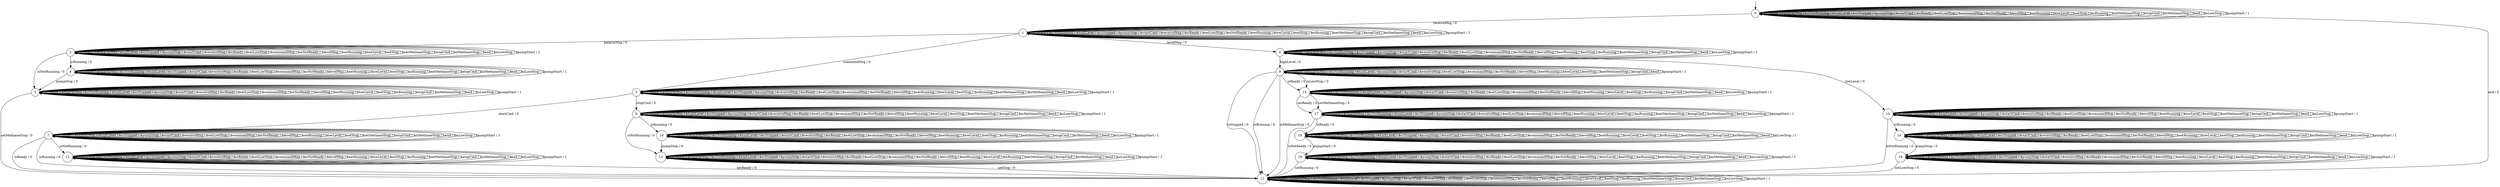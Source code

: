 digraph g {

	s0 [shape="circle" label="0"];
	s1 [shape="circle" label="1"];
	s2 [shape="circle" label="2"];
	s3 [shape="circle" label="3"];
	s4 [shape="circle" label="4"];
	s5 [shape="circle" label="5"];
	s6 [shape="circle" label="6"];
	s7 [shape="circle" label="7"];
	s8 [shape="circle" label="8"];
	s9 [shape="circle" label="9"];
	s10 [shape="circle" label="10"];
	s11 [shape="circle" label="11"];
	s12 [shape="circle" label="12"];
	s13 [shape="circle" label="13"];
	s14 [shape="circle" label="14"];
	s15 [shape="circle" label="15"];
	s16 [shape="circle" label="16"];
	s17 [shape="circle" label="17"];
	s18 [shape="circle" label="18"];
	s19 [shape="circle" label="19"];
	s20 [shape="circle" label="20"];
	s0 -> s0 [label="setReady / 1"];
	s0 -> s0 [label="palarmMsg / 1"];
	s0 -> s0 [label="isNotRunning / 1"];
	s0 -> s0 [label="highLevel / 1"];
	s0 -> s0 [label="isStopped / 1"];
	s0 -> s0 [label="pumpStop / 1"];
	s0 -> s0 [label="startCmd / 1"];
	s0 -> s1 [label="receiveMsg / 0"];
	s0 -> s0 [label="isReady / 1"];
	s0 -> s0 [label="setLowStop / 1"];
	s0 -> s0 [label="commandMsg / 1"];
	s0 -> s0 [label="isNotReady / 1"];
	s0 -> s0 [label="levelMsg / 1"];
	s0 -> s0 [label="setRunning / 1"];
	s0 -> s0 [label="lowLevel / 1"];
	s0 -> s0 [label="setStop / 1"];
	s0 -> s0 [label="isRunning / 1"];
	s0 -> s0 [label="setMethaneStop / 1"];
	s0 -> s0 [label="stopCmd / 1"];
	s0 -> s0 [label="isMethaneStop / 1"];
	s0 -> s0 [label="end / 1"];
	s0 -> s0 [label="isLowStop / 1"];
	s0 -> s0 [label="pumpStart / 1"];
	s1 -> s1 [label="setReady / 1"];
	s1 -> s2 [label="palarmMsg / 0"];
	s1 -> s1 [label="isNotRunning / 1"];
	s1 -> s1 [label="highLevel / 1"];
	s1 -> s1 [label="isStopped / 1"];
	s1 -> s1 [label="pumpStop / 1"];
	s1 -> s1 [label="startCmd / 1"];
	s1 -> s1 [label="receiveMsg / 1"];
	s1 -> s1 [label="isReady / 1"];
	s1 -> s1 [label="setLowStop / 1"];
	s1 -> s3 [label="commandMsg / 0"];
	s1 -> s1 [label="isNotReady / 1"];
	s1 -> s4 [label="levelMsg / 0"];
	s1 -> s1 [label="setRunning / 1"];
	s1 -> s1 [label="lowLevel / 1"];
	s1 -> s1 [label="setStop / 1"];
	s1 -> s1 [label="isRunning / 1"];
	s1 -> s1 [label="setMethaneStop / 1"];
	s1 -> s1 [label="stopCmd / 1"];
	s1 -> s1 [label="isMethaneStop / 1"];
	s1 -> s1 [label="end / 1"];
	s1 -> s1 [label="isLowStop / 1"];
	s1 -> s1 [label="pumpStart / 1"];
	s2 -> s2 [label="setReady / 1"];
	s2 -> s2 [label="palarmMsg / 1"];
	s2 -> s5 [label="isNotRunning / 0"];
	s2 -> s2 [label="highLevel / 1"];
	s2 -> s2 [label="isStopped / 1"];
	s2 -> s2 [label="pumpStop / 1"];
	s2 -> s2 [label="startCmd / 1"];
	s2 -> s2 [label="receiveMsg / 1"];
	s2 -> s2 [label="isReady / 1"];
	s2 -> s2 [label="setLowStop / 1"];
	s2 -> s2 [label="commandMsg / 1"];
	s2 -> s2 [label="isNotReady / 1"];
	s2 -> s2 [label="levelMsg / 1"];
	s2 -> s2 [label="setRunning / 1"];
	s2 -> s2 [label="lowLevel / 1"];
	s2 -> s2 [label="setStop / 1"];
	s2 -> s6 [label="isRunning / 0"];
	s2 -> s2 [label="setMethaneStop / 1"];
	s2 -> s2 [label="stopCmd / 1"];
	s2 -> s2 [label="isMethaneStop / 1"];
	s2 -> s2 [label="end / 1"];
	s2 -> s2 [label="isLowStop / 1"];
	s2 -> s2 [label="pumpStart / 1"];
	s3 -> s3 [label="setReady / 1"];
	s3 -> s3 [label="palarmMsg / 1"];
	s3 -> s3 [label="isNotRunning / 1"];
	s3 -> s3 [label="highLevel / 1"];
	s3 -> s3 [label="isStopped / 1"];
	s3 -> s3 [label="pumpStop / 1"];
	s3 -> s7 [label="startCmd / 0"];
	s3 -> s3 [label="receiveMsg / 1"];
	s3 -> s3 [label="isReady / 1"];
	s3 -> s3 [label="setLowStop / 1"];
	s3 -> s3 [label="commandMsg / 1"];
	s3 -> s3 [label="isNotReady / 1"];
	s3 -> s3 [label="levelMsg / 1"];
	s3 -> s3 [label="setRunning / 1"];
	s3 -> s3 [label="lowLevel / 1"];
	s3 -> s3 [label="setStop / 1"];
	s3 -> s3 [label="isRunning / 1"];
	s3 -> s3 [label="setMethaneStop / 1"];
	s3 -> s8 [label="stopCmd / 0"];
	s3 -> s3 [label="isMethaneStop / 1"];
	s3 -> s3 [label="end / 1"];
	s3 -> s3 [label="isLowStop / 1"];
	s3 -> s3 [label="pumpStart / 1"];
	s4 -> s4 [label="setReady / 1"];
	s4 -> s4 [label="palarmMsg / 1"];
	s4 -> s4 [label="isNotRunning / 1"];
	s4 -> s9 [label="highLevel / 0"];
	s4 -> s4 [label="isStopped / 1"];
	s4 -> s4 [label="pumpStop / 1"];
	s4 -> s4 [label="startCmd / 1"];
	s4 -> s4 [label="receiveMsg / 1"];
	s4 -> s4 [label="isReady / 1"];
	s4 -> s4 [label="setLowStop / 1"];
	s4 -> s4 [label="commandMsg / 1"];
	s4 -> s4 [label="isNotReady / 1"];
	s4 -> s4 [label="levelMsg / 1"];
	s4 -> s4 [label="setRunning / 1"];
	s4 -> s10 [label="lowLevel / 0"];
	s4 -> s4 [label="setStop / 1"];
	s4 -> s4 [label="isRunning / 1"];
	s4 -> s4 [label="setMethaneStop / 1"];
	s4 -> s4 [label="stopCmd / 1"];
	s4 -> s4 [label="isMethaneStop / 1"];
	s4 -> s4 [label="end / 1"];
	s4 -> s4 [label="isLowStop / 1"];
	s4 -> s4 [label="pumpStart / 1"];
	s5 -> s5 [label="setReady / 1"];
	s5 -> s5 [label="palarmMsg / 1"];
	s5 -> s5 [label="isNotRunning / 1"];
	s5 -> s5 [label="highLevel / 1"];
	s5 -> s5 [label="isStopped / 1"];
	s5 -> s5 [label="pumpStop / 1"];
	s5 -> s5 [label="startCmd / 1"];
	s5 -> s5 [label="receiveMsg / 1"];
	s5 -> s5 [label="isReady / 1"];
	s5 -> s5 [label="setLowStop / 1"];
	s5 -> s5 [label="commandMsg / 1"];
	s5 -> s5 [label="isNotReady / 1"];
	s5 -> s5 [label="levelMsg / 1"];
	s5 -> s5 [label="setRunning / 1"];
	s5 -> s5 [label="lowLevel / 1"];
	s5 -> s5 [label="setStop / 1"];
	s5 -> s5 [label="isRunning / 1"];
	s5 -> s11 [label="setMethaneStop / 0"];
	s5 -> s5 [label="stopCmd / 1"];
	s5 -> s5 [label="isMethaneStop / 1"];
	s5 -> s5 [label="end / 1"];
	s5 -> s5 [label="isLowStop / 1"];
	s5 -> s5 [label="pumpStart / 1"];
	s6 -> s6 [label="setReady / 1"];
	s6 -> s6 [label="palarmMsg / 1"];
	s6 -> s6 [label="isNotRunning / 1"];
	s6 -> s6 [label="highLevel / 1"];
	s6 -> s6 [label="isStopped / 1"];
	s6 -> s5 [label="pumpStop / 0"];
	s6 -> s6 [label="startCmd / 1"];
	s6 -> s6 [label="receiveMsg / 1"];
	s6 -> s6 [label="isReady / 1"];
	s6 -> s6 [label="setLowStop / 1"];
	s6 -> s6 [label="commandMsg / 1"];
	s6 -> s6 [label="isNotReady / 1"];
	s6 -> s6 [label="levelMsg / 1"];
	s6 -> s6 [label="setRunning / 1"];
	s6 -> s6 [label="lowLevel / 1"];
	s6 -> s6 [label="setStop / 1"];
	s6 -> s6 [label="isRunning / 1"];
	s6 -> s6 [label="setMethaneStop / 1"];
	s6 -> s6 [label="stopCmd / 1"];
	s6 -> s6 [label="isMethaneStop / 1"];
	s6 -> s6 [label="end / 1"];
	s6 -> s6 [label="isLowStop / 1"];
	s6 -> s6 [label="pumpStart / 1"];
	s7 -> s7 [label="setReady / 1"];
	s7 -> s7 [label="palarmMsg / 1"];
	s7 -> s12 [label="isNotRunning / 0"];
	s7 -> s7 [label="highLevel / 1"];
	s7 -> s7 [label="isStopped / 1"];
	s7 -> s7 [label="pumpStop / 1"];
	s7 -> s7 [label="startCmd / 1"];
	s7 -> s7 [label="receiveMsg / 1"];
	s7 -> s11 [label="isReady / 0"];
	s7 -> s7 [label="setLowStop / 1"];
	s7 -> s7 [label="commandMsg / 1"];
	s7 -> s7 [label="isNotReady / 1"];
	s7 -> s7 [label="levelMsg / 1"];
	s7 -> s7 [label="setRunning / 1"];
	s7 -> s7 [label="lowLevel / 1"];
	s7 -> s7 [label="setStop / 1"];
	s7 -> s11 [label="isRunning / 0"];
	s7 -> s7 [label="setMethaneStop / 1"];
	s7 -> s7 [label="stopCmd / 1"];
	s7 -> s7 [label="isMethaneStop / 1"];
	s7 -> s7 [label="end / 1"];
	s7 -> s7 [label="isLowStop / 1"];
	s7 -> s7 [label="pumpStart / 1"];
	s8 -> s8 [label="setReady / 1"];
	s8 -> s8 [label="palarmMsg / 1"];
	s8 -> s13 [label="isNotRunning / 0"];
	s8 -> s8 [label="highLevel / 1"];
	s8 -> s8 [label="isStopped / 1"];
	s8 -> s8 [label="pumpStop / 1"];
	s8 -> s8 [label="startCmd / 1"];
	s8 -> s8 [label="receiveMsg / 1"];
	s8 -> s8 [label="isReady / 1"];
	s8 -> s8 [label="setLowStop / 1"];
	s8 -> s8 [label="commandMsg / 1"];
	s8 -> s8 [label="isNotReady / 1"];
	s8 -> s8 [label="levelMsg / 1"];
	s8 -> s8 [label="setRunning / 1"];
	s8 -> s8 [label="lowLevel / 1"];
	s8 -> s8 [label="setStop / 1"];
	s8 -> s14 [label="isRunning / 0"];
	s8 -> s8 [label="setMethaneStop / 1"];
	s8 -> s8 [label="stopCmd / 1"];
	s8 -> s8 [label="isMethaneStop / 1"];
	s8 -> s8 [label="end / 1"];
	s8 -> s8 [label="isLowStop / 1"];
	s8 -> s8 [label="pumpStart / 1"];
	s9 -> s9 [label="setReady / 1"];
	s9 -> s9 [label="palarmMsg / 1"];
	s9 -> s9 [label="isNotRunning / 1"];
	s9 -> s9 [label="highLevel / 1"];
	s9 -> s11 [label="isStopped / 0"];
	s9 -> s9 [label="pumpStop / 1"];
	s9 -> s9 [label="startCmd / 1"];
	s9 -> s9 [label="receiveMsg / 1"];
	s9 -> s15 [label="isReady / 0"];
	s9 -> s9 [label="setLowStop / 1"];
	s9 -> s9 [label="commandMsg / 1"];
	s9 -> s9 [label="isNotReady / 1"];
	s9 -> s9 [label="levelMsg / 1"];
	s9 -> s9 [label="setRunning / 1"];
	s9 -> s9 [label="lowLevel / 1"];
	s9 -> s9 [label="setStop / 1"];
	s9 -> s11 [label="isRunning / 0"];
	s9 -> s9 [label="setMethaneStop / 1"];
	s9 -> s9 [label="stopCmd / 1"];
	s9 -> s11 [label="isMethaneStop / 0"];
	s9 -> s9 [label="end / 1"];
	s9 -> s15 [label="isLowStop / 0"];
	s9 -> s9 [label="pumpStart / 1"];
	s10 -> s10 [label="setReady / 1"];
	s10 -> s10 [label="palarmMsg / 1"];
	s10 -> s11 [label="isNotRunning / 0"];
	s10 -> s10 [label="highLevel / 1"];
	s10 -> s10 [label="isStopped / 1"];
	s10 -> s10 [label="pumpStop / 1"];
	s10 -> s10 [label="startCmd / 1"];
	s10 -> s10 [label="receiveMsg / 1"];
	s10 -> s10 [label="isReady / 1"];
	s10 -> s10 [label="setLowStop / 1"];
	s10 -> s10 [label="commandMsg / 1"];
	s10 -> s10 [label="isNotReady / 1"];
	s10 -> s10 [label="levelMsg / 1"];
	s10 -> s10 [label="setRunning / 1"];
	s10 -> s10 [label="lowLevel / 1"];
	s10 -> s10 [label="setStop / 1"];
	s10 -> s16 [label="isRunning / 0"];
	s10 -> s10 [label="setMethaneStop / 1"];
	s10 -> s10 [label="stopCmd / 1"];
	s10 -> s10 [label="isMethaneStop / 1"];
	s10 -> s10 [label="end / 1"];
	s10 -> s10 [label="isLowStop / 1"];
	s10 -> s10 [label="pumpStart / 1"];
	s11 -> s11 [label="setReady / 1"];
	s11 -> s11 [label="palarmMsg / 1"];
	s11 -> s11 [label="isNotRunning / 1"];
	s11 -> s11 [label="highLevel / 1"];
	s11 -> s11 [label="isStopped / 1"];
	s11 -> s11 [label="pumpStop / 1"];
	s11 -> s11 [label="startCmd / 1"];
	s11 -> s11 [label="receiveMsg / 1"];
	s11 -> s11 [label="isReady / 1"];
	s11 -> s11 [label="setLowStop / 1"];
	s11 -> s11 [label="commandMsg / 1"];
	s11 -> s11 [label="isNotReady / 1"];
	s11 -> s11 [label="levelMsg / 1"];
	s11 -> s11 [label="setRunning / 1"];
	s11 -> s11 [label="lowLevel / 1"];
	s11 -> s11 [label="setStop / 1"];
	s11 -> s11 [label="isRunning / 1"];
	s11 -> s11 [label="setMethaneStop / 1"];
	s11 -> s11 [label="stopCmd / 1"];
	s11 -> s11 [label="isMethaneStop / 1"];
	s11 -> s0 [label="end / 0"];
	s11 -> s11 [label="isLowStop / 1"];
	s11 -> s11 [label="pumpStart / 1"];
	s12 -> s11 [label="setReady / 0"];
	s12 -> s12 [label="palarmMsg / 1"];
	s12 -> s12 [label="isNotRunning / 1"];
	s12 -> s12 [label="highLevel / 1"];
	s12 -> s12 [label="isStopped / 1"];
	s12 -> s12 [label="pumpStop / 1"];
	s12 -> s12 [label="startCmd / 1"];
	s12 -> s12 [label="receiveMsg / 1"];
	s12 -> s12 [label="isReady / 1"];
	s12 -> s12 [label="setLowStop / 1"];
	s12 -> s12 [label="commandMsg / 1"];
	s12 -> s12 [label="isNotReady / 1"];
	s12 -> s12 [label="levelMsg / 1"];
	s12 -> s12 [label="setRunning / 1"];
	s12 -> s12 [label="lowLevel / 1"];
	s12 -> s12 [label="setStop / 1"];
	s12 -> s12 [label="isRunning / 1"];
	s12 -> s12 [label="setMethaneStop / 1"];
	s12 -> s12 [label="stopCmd / 1"];
	s12 -> s12 [label="isMethaneStop / 1"];
	s12 -> s12 [label="end / 1"];
	s12 -> s12 [label="isLowStop / 1"];
	s12 -> s12 [label="pumpStart / 1"];
	s13 -> s13 [label="setReady / 1"];
	s13 -> s13 [label="palarmMsg / 1"];
	s13 -> s13 [label="isNotRunning / 1"];
	s13 -> s13 [label="highLevel / 1"];
	s13 -> s13 [label="isStopped / 1"];
	s13 -> s13 [label="pumpStop / 1"];
	s13 -> s13 [label="startCmd / 1"];
	s13 -> s13 [label="receiveMsg / 1"];
	s13 -> s13 [label="isReady / 1"];
	s13 -> s13 [label="setLowStop / 1"];
	s13 -> s13 [label="commandMsg / 1"];
	s13 -> s13 [label="isNotReady / 1"];
	s13 -> s13 [label="levelMsg / 1"];
	s13 -> s13 [label="setRunning / 1"];
	s13 -> s13 [label="lowLevel / 1"];
	s13 -> s11 [label="setStop / 0"];
	s13 -> s13 [label="isRunning / 1"];
	s13 -> s13 [label="setMethaneStop / 1"];
	s13 -> s13 [label="stopCmd / 1"];
	s13 -> s13 [label="isMethaneStop / 1"];
	s13 -> s13 [label="end / 1"];
	s13 -> s13 [label="isLowStop / 1"];
	s13 -> s13 [label="pumpStart / 1"];
	s14 -> s14 [label="setReady / 1"];
	s14 -> s14 [label="palarmMsg / 1"];
	s14 -> s14 [label="isNotRunning / 1"];
	s14 -> s14 [label="highLevel / 1"];
	s14 -> s14 [label="isStopped / 1"];
	s14 -> s13 [label="pumpStop / 0"];
	s14 -> s14 [label="startCmd / 1"];
	s14 -> s14 [label="receiveMsg / 1"];
	s14 -> s14 [label="isReady / 1"];
	s14 -> s14 [label="setLowStop / 1"];
	s14 -> s14 [label="commandMsg / 1"];
	s14 -> s14 [label="isNotReady / 1"];
	s14 -> s14 [label="levelMsg / 1"];
	s14 -> s14 [label="setRunning / 1"];
	s14 -> s14 [label="lowLevel / 1"];
	s14 -> s14 [label="setStop / 1"];
	s14 -> s14 [label="isRunning / 1"];
	s14 -> s14 [label="setMethaneStop / 1"];
	s14 -> s14 [label="stopCmd / 1"];
	s14 -> s14 [label="isMethaneStop / 1"];
	s14 -> s14 [label="end / 1"];
	s14 -> s14 [label="isLowStop / 1"];
	s14 -> s14 [label="pumpStart / 1"];
	s15 -> s17 [label="setReady / 0"];
	s15 -> s15 [label="palarmMsg / 1"];
	s15 -> s15 [label="isNotRunning / 1"];
	s15 -> s15 [label="highLevel / 1"];
	s15 -> s15 [label="isStopped / 1"];
	s15 -> s15 [label="pumpStop / 1"];
	s15 -> s15 [label="startCmd / 1"];
	s15 -> s15 [label="receiveMsg / 1"];
	s15 -> s15 [label="isReady / 1"];
	s15 -> s15 [label="setLowStop / 1"];
	s15 -> s15 [label="commandMsg / 1"];
	s15 -> s15 [label="isNotReady / 1"];
	s15 -> s15 [label="levelMsg / 1"];
	s15 -> s15 [label="setRunning / 1"];
	s15 -> s15 [label="lowLevel / 1"];
	s15 -> s15 [label="setStop / 1"];
	s15 -> s15 [label="isRunning / 1"];
	s15 -> s17 [label="setMethaneStop / 0"];
	s15 -> s15 [label="stopCmd / 1"];
	s15 -> s15 [label="isMethaneStop / 1"];
	s15 -> s15 [label="end / 1"];
	s15 -> s15 [label="isLowStop / 1"];
	s15 -> s15 [label="pumpStart / 1"];
	s16 -> s16 [label="setReady / 1"];
	s16 -> s16 [label="palarmMsg / 1"];
	s16 -> s16 [label="isNotRunning / 1"];
	s16 -> s16 [label="highLevel / 1"];
	s16 -> s16 [label="isStopped / 1"];
	s16 -> s18 [label="pumpStop / 0"];
	s16 -> s16 [label="startCmd / 1"];
	s16 -> s16 [label="receiveMsg / 1"];
	s16 -> s16 [label="isReady / 1"];
	s16 -> s16 [label="setLowStop / 1"];
	s16 -> s16 [label="commandMsg / 1"];
	s16 -> s16 [label="isNotReady / 1"];
	s16 -> s16 [label="levelMsg / 1"];
	s16 -> s16 [label="setRunning / 1"];
	s16 -> s16 [label="lowLevel / 1"];
	s16 -> s16 [label="setStop / 1"];
	s16 -> s16 [label="isRunning / 1"];
	s16 -> s16 [label="setMethaneStop / 1"];
	s16 -> s16 [label="stopCmd / 1"];
	s16 -> s16 [label="isMethaneStop / 1"];
	s16 -> s16 [label="end / 1"];
	s16 -> s16 [label="isLowStop / 1"];
	s16 -> s16 [label="pumpStart / 1"];
	s17 -> s17 [label="setReady / 1"];
	s17 -> s17 [label="palarmMsg / 1"];
	s17 -> s17 [label="isNotRunning / 1"];
	s17 -> s17 [label="highLevel / 1"];
	s17 -> s17 [label="isStopped / 1"];
	s17 -> s17 [label="pumpStop / 1"];
	s17 -> s17 [label="startCmd / 1"];
	s17 -> s17 [label="receiveMsg / 1"];
	s17 -> s19 [label="isReady / 0"];
	s17 -> s17 [label="setLowStop / 1"];
	s17 -> s17 [label="commandMsg / 1"];
	s17 -> s11 [label="isNotReady / 0"];
	s17 -> s17 [label="levelMsg / 1"];
	s17 -> s17 [label="setRunning / 1"];
	s17 -> s17 [label="lowLevel / 1"];
	s17 -> s17 [label="setStop / 1"];
	s17 -> s17 [label="isRunning / 1"];
	s17 -> s17 [label="setMethaneStop / 1"];
	s17 -> s17 [label="stopCmd / 1"];
	s17 -> s17 [label="isMethaneStop / 1"];
	s17 -> s17 [label="end / 1"];
	s17 -> s17 [label="isLowStop / 1"];
	s17 -> s17 [label="pumpStart / 1"];
	s18 -> s18 [label="setReady / 1"];
	s18 -> s18 [label="palarmMsg / 1"];
	s18 -> s18 [label="isNotRunning / 1"];
	s18 -> s18 [label="highLevel / 1"];
	s18 -> s18 [label="isStopped / 1"];
	s18 -> s18 [label="pumpStop / 1"];
	s18 -> s18 [label="startCmd / 1"];
	s18 -> s18 [label="receiveMsg / 1"];
	s18 -> s18 [label="isReady / 1"];
	s18 -> s11 [label="setLowStop / 0"];
	s18 -> s18 [label="commandMsg / 1"];
	s18 -> s18 [label="isNotReady / 1"];
	s18 -> s18 [label="levelMsg / 1"];
	s18 -> s18 [label="setRunning / 1"];
	s18 -> s18 [label="lowLevel / 1"];
	s18 -> s18 [label="setStop / 1"];
	s18 -> s18 [label="isRunning / 1"];
	s18 -> s18 [label="setMethaneStop / 1"];
	s18 -> s18 [label="stopCmd / 1"];
	s18 -> s18 [label="isMethaneStop / 1"];
	s18 -> s18 [label="end / 1"];
	s18 -> s18 [label="isLowStop / 1"];
	s18 -> s18 [label="pumpStart / 1"];
	s19 -> s19 [label="setReady / 1"];
	s19 -> s19 [label="palarmMsg / 1"];
	s19 -> s19 [label="isNotRunning / 1"];
	s19 -> s19 [label="highLevel / 1"];
	s19 -> s19 [label="isStopped / 1"];
	s19 -> s19 [label="pumpStop / 1"];
	s19 -> s19 [label="startCmd / 1"];
	s19 -> s19 [label="receiveMsg / 1"];
	s19 -> s19 [label="isReady / 1"];
	s19 -> s19 [label="setLowStop / 1"];
	s19 -> s19 [label="commandMsg / 1"];
	s19 -> s19 [label="isNotReady / 1"];
	s19 -> s19 [label="levelMsg / 1"];
	s19 -> s19 [label="setRunning / 1"];
	s19 -> s19 [label="lowLevel / 1"];
	s19 -> s19 [label="setStop / 1"];
	s19 -> s19 [label="isRunning / 1"];
	s19 -> s19 [label="setMethaneStop / 1"];
	s19 -> s19 [label="stopCmd / 1"];
	s19 -> s19 [label="isMethaneStop / 1"];
	s19 -> s19 [label="end / 1"];
	s19 -> s19 [label="isLowStop / 1"];
	s19 -> s20 [label="pumpStart / 0"];
	s20 -> s20 [label="setReady / 1"];
	s20 -> s20 [label="palarmMsg / 1"];
	s20 -> s20 [label="isNotRunning / 1"];
	s20 -> s20 [label="highLevel / 1"];
	s20 -> s20 [label="isStopped / 1"];
	s20 -> s20 [label="pumpStop / 1"];
	s20 -> s20 [label="startCmd / 1"];
	s20 -> s20 [label="receiveMsg / 1"];
	s20 -> s20 [label="isReady / 1"];
	s20 -> s20 [label="setLowStop / 1"];
	s20 -> s20 [label="commandMsg / 1"];
	s20 -> s20 [label="isNotReady / 1"];
	s20 -> s20 [label="levelMsg / 1"];
	s20 -> s11 [label="setRunning / 0"];
	s20 -> s20 [label="lowLevel / 1"];
	s20 -> s20 [label="setStop / 1"];
	s20 -> s20 [label="isRunning / 1"];
	s20 -> s20 [label="setMethaneStop / 1"];
	s20 -> s20 [label="stopCmd / 1"];
	s20 -> s20 [label="isMethaneStop / 1"];
	s20 -> s20 [label="end / 1"];
	s20 -> s20 [label="isLowStop / 1"];
	s20 -> s20 [label="pumpStart / 1"];

__start0 [label="" shape="none" width="0" height="0"];
__start0 -> s0;
}
